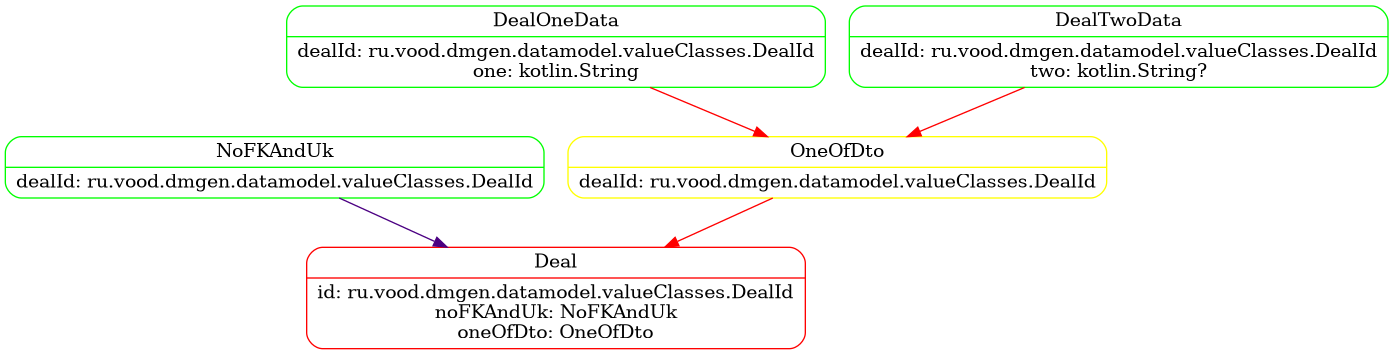 @startuml
digraph dfd{
	node[shape=record]
Deal [label="{<f0> Deal|<f1> id: ru.vood.dmgen.datamodel.valueClasses.DealId\nnoFKAndUk: NoFKAndUk\noneOfDto: OneOfDto }" shape=Mrecord color=Red];
DealOneData [label="{<f0> DealOneData|<f1> dealId: ru.vood.dmgen.datamodel.valueClasses.DealId\none: kotlin.String }" shape=Mrecord color=Green];
DealTwoData [label="{<f0> DealTwoData|<f1> dealId: ru.vood.dmgen.datamodel.valueClasses.DealId\ntwo: kotlin.String? }" shape=Mrecord color=Green];
NoFKAndUk [label="{<f0> NoFKAndUk|<f1> dealId: ru.vood.dmgen.datamodel.valueClasses.DealId }" shape=Mrecord color=Green];
OneOfDto [label="{<f0> OneOfDto|<f1> dealId: ru.vood.dmgen.datamodel.valueClasses.DealId }" shape=Mrecord color=Yellow];

DealOneData -> OneOfDto[ color=Red];
DealTwoData -> OneOfDto[ color=Red];
NoFKAndUk -> Deal[ color=Indigo];
OneOfDto -> Deal[ color=Red];

}
@enduml
